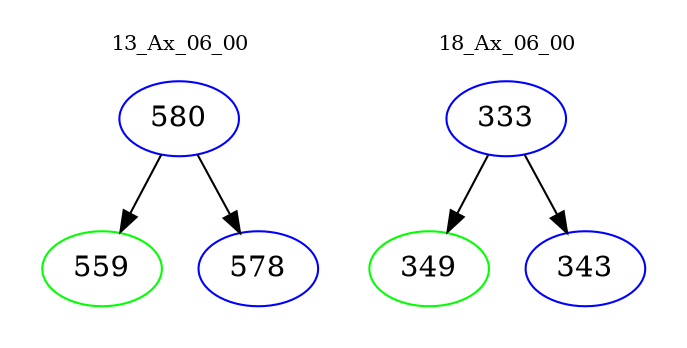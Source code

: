 digraph{
subgraph cluster_0 {
color = white
label = "13_Ax_06_00";
fontsize=10;
T0_580 [label="580", color="blue"]
T0_580 -> T0_559 [color="black"]
T0_559 [label="559", color="green"]
T0_580 -> T0_578 [color="black"]
T0_578 [label="578", color="blue"]
}
subgraph cluster_1 {
color = white
label = "18_Ax_06_00";
fontsize=10;
T1_333 [label="333", color="blue"]
T1_333 -> T1_349 [color="black"]
T1_349 [label="349", color="green"]
T1_333 -> T1_343 [color="black"]
T1_343 [label="343", color="blue"]
}
}
